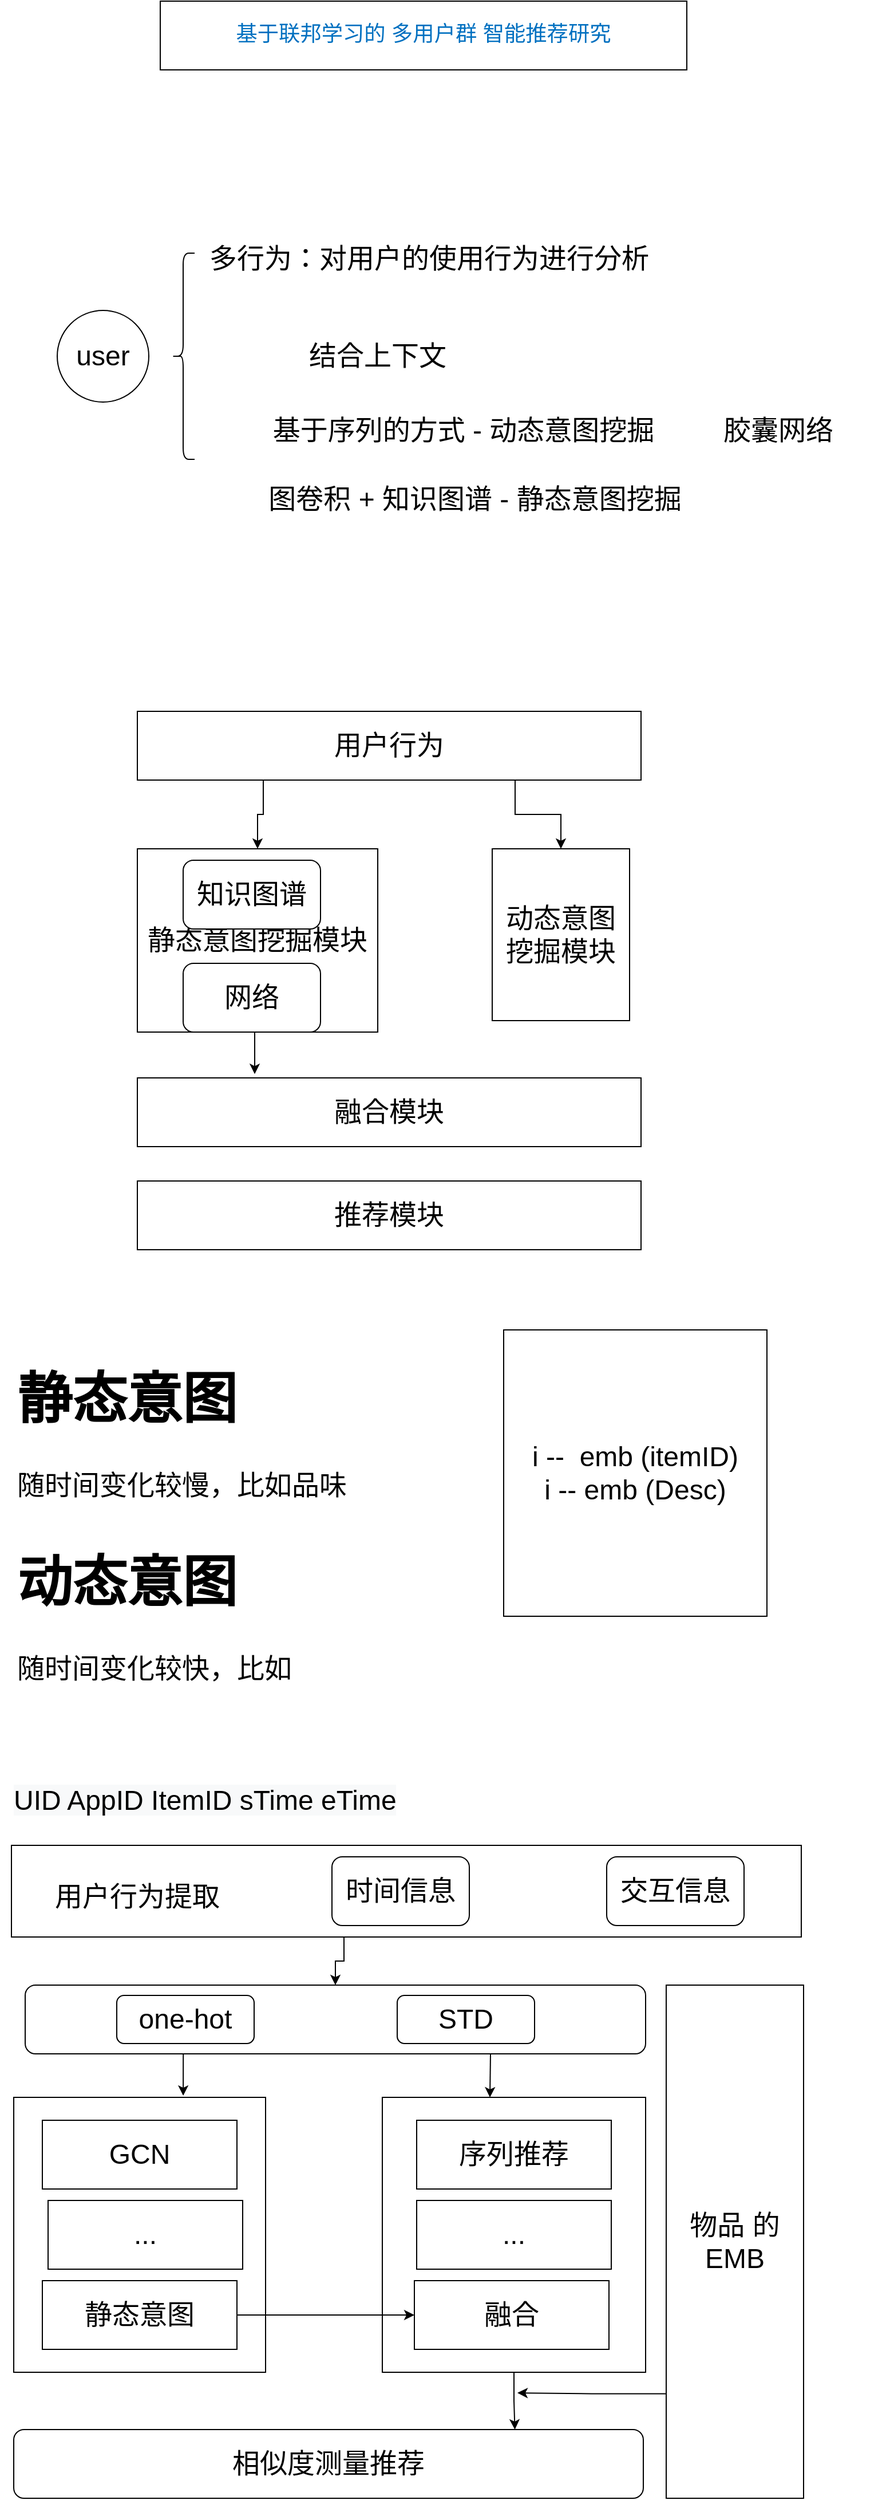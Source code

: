 <mxfile version="16.4.3" type="github">
  <diagram id="IA1i8buI-aFI4_hDsnJC" name="Page-1">
    <mxGraphModel dx="996" dy="686" grid="1" gridSize="10" guides="1" tooltips="1" connect="1" arrows="1" fold="1" page="1" pageScale="1" pageWidth="827" pageHeight="1169" math="0" shadow="0">
      <root>
        <mxCell id="0" />
        <mxCell id="1" parent="0" />
        <mxCell id="ibc0NBnqiwtrczAvd_Nn-1" value="&lt;p class=&quot;MsoNormal&quot; style=&quot;line-height: 22.0pt&quot;&gt;&lt;span style=&quot;font-size: 14.0pt ; color: #0070c0&quot;&gt;基于联邦学习的 多用户群 智能推荐研究&lt;/span&gt;&lt;span lang=&quot;EN-US&quot; style=&quot;font-size: 14.0pt ; font-family: &amp;#34;times new roman&amp;#34; , serif ; color: #0070c0&quot;&gt;&lt;/span&gt;&lt;/p&gt;" style="rounded=0;whiteSpace=wrap;html=1;" vertex="1" parent="1">
          <mxGeometry x="170" y="50" width="460" height="60" as="geometry" />
        </mxCell>
        <mxCell id="ibc0NBnqiwtrczAvd_Nn-2" value="&lt;font style=&quot;font-size: 24px&quot;&gt;user&lt;/font&gt;" style="ellipse;whiteSpace=wrap;html=1;aspect=fixed;" vertex="1" parent="1">
          <mxGeometry x="80" y="320" width="80" height="80" as="geometry" />
        </mxCell>
        <mxCell id="ibc0NBnqiwtrczAvd_Nn-3" value="" style="shape=curlyBracket;whiteSpace=wrap;html=1;rounded=1;fontSize=24;" vertex="1" parent="1">
          <mxGeometry x="180" y="270" width="20" height="180" as="geometry" />
        </mxCell>
        <mxCell id="ibc0NBnqiwtrczAvd_Nn-4" value="多行为：对用户的使用行为进行分析" style="text;html=1;strokeColor=none;fillColor=none;align=center;verticalAlign=middle;whiteSpace=wrap;rounded=0;fontSize=24;" vertex="1" parent="1">
          <mxGeometry x="170" y="250" width="470" height="50" as="geometry" />
        </mxCell>
        <mxCell id="ibc0NBnqiwtrczAvd_Nn-5" value="结合上下文" style="text;html=1;strokeColor=none;fillColor=none;align=center;verticalAlign=middle;whiteSpace=wrap;rounded=0;fontSize=24;" vertex="1" parent="1">
          <mxGeometry x="240" y="345" width="240" height="30" as="geometry" />
        </mxCell>
        <mxCell id="ibc0NBnqiwtrczAvd_Nn-6" value="基于序列的方式 - 动态意图挖掘" style="text;html=1;strokeColor=none;fillColor=none;align=center;verticalAlign=middle;whiteSpace=wrap;rounded=0;fontSize=24;" vertex="1" parent="1">
          <mxGeometry x="250" y="400" width="370" height="50" as="geometry" />
        </mxCell>
        <mxCell id="ibc0NBnqiwtrczAvd_Nn-7" value="图卷积 + 知识图谱 - 静态意图挖掘" style="text;html=1;strokeColor=none;fillColor=none;align=center;verticalAlign=middle;whiteSpace=wrap;rounded=0;fontSize=24;" vertex="1" parent="1">
          <mxGeometry x="230" y="470" width="430" height="30" as="geometry" />
        </mxCell>
        <mxCell id="ibc0NBnqiwtrczAvd_Nn-9" value="胶囊网络" style="text;html=1;strokeColor=none;fillColor=none;align=center;verticalAlign=middle;whiteSpace=wrap;rounded=0;fontSize=24;" vertex="1" parent="1">
          <mxGeometry x="610" y="410" width="200" height="30" as="geometry" />
        </mxCell>
        <mxCell id="ibc0NBnqiwtrczAvd_Nn-17" style="edgeStyle=orthogonalEdgeStyle;rounded=0;orthogonalLoop=1;jettySize=auto;html=1;exitX=0.25;exitY=1;exitDx=0;exitDy=0;entryX=0.5;entryY=0;entryDx=0;entryDy=0;fontSize=24;" edge="1" parent="1" source="ibc0NBnqiwtrczAvd_Nn-10" target="ibc0NBnqiwtrczAvd_Nn-11">
          <mxGeometry relative="1" as="geometry" />
        </mxCell>
        <mxCell id="ibc0NBnqiwtrczAvd_Nn-18" style="edgeStyle=orthogonalEdgeStyle;rounded=0;orthogonalLoop=1;jettySize=auto;html=1;exitX=0.75;exitY=1;exitDx=0;exitDy=0;entryX=0.5;entryY=0;entryDx=0;entryDy=0;fontSize=24;" edge="1" parent="1" source="ibc0NBnqiwtrczAvd_Nn-10" target="ibc0NBnqiwtrczAvd_Nn-12">
          <mxGeometry relative="1" as="geometry" />
        </mxCell>
        <mxCell id="ibc0NBnqiwtrczAvd_Nn-10" value="用户行为" style="rounded=0;whiteSpace=wrap;html=1;fontSize=24;" vertex="1" parent="1">
          <mxGeometry x="150" y="670" width="440" height="60" as="geometry" />
        </mxCell>
        <mxCell id="ibc0NBnqiwtrczAvd_Nn-11" value="静态意图挖掘模块" style="rounded=0;whiteSpace=wrap;html=1;fontSize=24;" vertex="1" parent="1">
          <mxGeometry x="150" y="790" width="210" height="160" as="geometry" />
        </mxCell>
        <mxCell id="ibc0NBnqiwtrczAvd_Nn-12" value="动态意图挖掘模块" style="rounded=0;whiteSpace=wrap;html=1;fontSize=24;" vertex="1" parent="1">
          <mxGeometry x="460" y="790" width="120" height="150" as="geometry" />
        </mxCell>
        <mxCell id="ibc0NBnqiwtrczAvd_Nn-13" value="融合模块" style="rounded=0;whiteSpace=wrap;html=1;fontSize=24;" vertex="1" parent="1">
          <mxGeometry x="150" y="990" width="440" height="60" as="geometry" />
        </mxCell>
        <mxCell id="ibc0NBnqiwtrczAvd_Nn-14" value="推荐模块" style="rounded=0;whiteSpace=wrap;html=1;fontSize=24;" vertex="1" parent="1">
          <mxGeometry x="150" y="1080" width="440" height="60" as="geometry" />
        </mxCell>
        <mxCell id="ibc0NBnqiwtrczAvd_Nn-15" value="知识图谱" style="rounded=1;whiteSpace=wrap;html=1;fontSize=24;" vertex="1" parent="1">
          <mxGeometry x="190" y="800" width="120" height="60" as="geometry" />
        </mxCell>
        <mxCell id="ibc0NBnqiwtrczAvd_Nn-19" style="edgeStyle=orthogonalEdgeStyle;rounded=0;orthogonalLoop=1;jettySize=auto;html=1;exitX=0.5;exitY=1;exitDx=0;exitDy=0;entryX=0.233;entryY=-0.056;entryDx=0;entryDy=0;entryPerimeter=0;fontSize=24;" edge="1" parent="1" source="ibc0NBnqiwtrczAvd_Nn-16" target="ibc0NBnqiwtrczAvd_Nn-13">
          <mxGeometry relative="1" as="geometry" />
        </mxCell>
        <mxCell id="ibc0NBnqiwtrczAvd_Nn-16" value="网络" style="rounded=1;whiteSpace=wrap;html=1;fontSize=24;" vertex="1" parent="1">
          <mxGeometry x="190" y="890" width="120" height="60" as="geometry" />
        </mxCell>
        <mxCell id="ibc0NBnqiwtrczAvd_Nn-21" value="" style="rounded=0;whiteSpace=wrap;html=1;fontSize=24;" vertex="1" parent="1">
          <mxGeometry x="40" y="1660" width="690" height="80" as="geometry" />
        </mxCell>
        <mxCell id="ibc0NBnqiwtrczAvd_Nn-29" value="" style="edgeStyle=orthogonalEdgeStyle;rounded=0;orthogonalLoop=1;jettySize=auto;html=1;fontSize=24;exitX=0.421;exitY=1;exitDx=0;exitDy=0;exitPerimeter=0;" edge="1" parent="1" source="ibc0NBnqiwtrczAvd_Nn-21" target="ibc0NBnqiwtrczAvd_Nn-28">
          <mxGeometry relative="1" as="geometry">
            <mxPoint x="331" y="1750" as="sourcePoint" />
          </mxGeometry>
        </mxCell>
        <mxCell id="ibc0NBnqiwtrczAvd_Nn-23" value="交互信息" style="rounded=1;whiteSpace=wrap;html=1;fontSize=24;" vertex="1" parent="1">
          <mxGeometry x="560" y="1670" width="120" height="60" as="geometry" />
        </mxCell>
        <mxCell id="ibc0NBnqiwtrczAvd_Nn-24" value="时间信息" style="rounded=1;whiteSpace=wrap;html=1;fontSize=24;" vertex="1" parent="1">
          <mxGeometry x="320" y="1670" width="120" height="60" as="geometry" />
        </mxCell>
        <mxCell id="ibc0NBnqiwtrczAvd_Nn-25" value="" style="rounded=0;whiteSpace=wrap;html=1;fontSize=24;" vertex="1" parent="1">
          <mxGeometry x="42" y="1880" width="220" height="240" as="geometry" />
        </mxCell>
        <mxCell id="ibc0NBnqiwtrczAvd_Nn-40" style="edgeStyle=orthogonalEdgeStyle;rounded=0;orthogonalLoop=1;jettySize=auto;html=1;exitX=0.5;exitY=1;exitDx=0;exitDy=0;entryX=0.796;entryY=0;entryDx=0;entryDy=0;entryPerimeter=0;fontSize=24;" edge="1" parent="1" source="ibc0NBnqiwtrczAvd_Nn-26" target="ibc0NBnqiwtrczAvd_Nn-39">
          <mxGeometry relative="1" as="geometry" />
        </mxCell>
        <mxCell id="ibc0NBnqiwtrczAvd_Nn-26" value="" style="rounded=0;whiteSpace=wrap;html=1;fontSize=24;" vertex="1" parent="1">
          <mxGeometry x="364" y="1880" width="230" height="240" as="geometry" />
        </mxCell>
        <mxCell id="ibc0NBnqiwtrczAvd_Nn-27" value="序列推荐" style="rounded=0;whiteSpace=wrap;html=1;fontSize=24;" vertex="1" parent="1">
          <mxGeometry x="394" y="1900" width="170" height="60" as="geometry" />
        </mxCell>
        <mxCell id="ibc0NBnqiwtrczAvd_Nn-33" style="edgeStyle=orthogonalEdgeStyle;rounded=0;orthogonalLoop=1;jettySize=auto;html=1;exitX=0.25;exitY=1;exitDx=0;exitDy=0;entryX=0.673;entryY=-0.006;entryDx=0;entryDy=0;entryPerimeter=0;fontSize=24;" edge="1" parent="1" source="ibc0NBnqiwtrczAvd_Nn-28" target="ibc0NBnqiwtrczAvd_Nn-25">
          <mxGeometry relative="1" as="geometry" />
        </mxCell>
        <mxCell id="ibc0NBnqiwtrczAvd_Nn-34" style="edgeStyle=orthogonalEdgeStyle;rounded=0;orthogonalLoop=1;jettySize=auto;html=1;exitX=0.75;exitY=1;exitDx=0;exitDy=0;fontSize=24;" edge="1" parent="1" source="ibc0NBnqiwtrczAvd_Nn-28">
          <mxGeometry relative="1" as="geometry">
            <mxPoint x="458" y="1880" as="targetPoint" />
          </mxGeometry>
        </mxCell>
        <mxCell id="ibc0NBnqiwtrczAvd_Nn-28" value="" style="rounded=1;whiteSpace=wrap;html=1;fontSize=24;" vertex="1" parent="1">
          <mxGeometry x="52" y="1782" width="542" height="60" as="geometry" />
        </mxCell>
        <mxCell id="ibc0NBnqiwtrczAvd_Nn-30" value="..." style="rounded=0;whiteSpace=wrap;html=1;fontSize=24;" vertex="1" parent="1">
          <mxGeometry x="394" y="1970" width="170" height="60" as="geometry" />
        </mxCell>
        <mxCell id="ibc0NBnqiwtrczAvd_Nn-31" value="融合" style="rounded=0;whiteSpace=wrap;html=1;fontSize=24;" vertex="1" parent="1">
          <mxGeometry x="392" y="2040" width="170" height="60" as="geometry" />
        </mxCell>
        <mxCell id="ibc0NBnqiwtrczAvd_Nn-32" value="GCN" style="rounded=0;whiteSpace=wrap;html=1;fontSize=24;" vertex="1" parent="1">
          <mxGeometry x="67" y="1900" width="170" height="60" as="geometry" />
        </mxCell>
        <mxCell id="ibc0NBnqiwtrczAvd_Nn-35" value="&lt;h1&gt;静态意图&lt;/h1&gt;&lt;div&gt;随时间变化较慢，比如品味&lt;/div&gt;" style="text;html=1;strokeColor=none;fillColor=none;spacing=5;spacingTop=-20;whiteSpace=wrap;overflow=hidden;rounded=0;fontSize=24;" vertex="1" parent="1">
          <mxGeometry x="40" y="1220" width="490" height="160" as="geometry" />
        </mxCell>
        <mxCell id="ibc0NBnqiwtrczAvd_Nn-36" value="&lt;h1&gt;动态意图&lt;/h1&gt;&lt;div&gt;随时间变化较快，比如&lt;/div&gt;&lt;div&gt;&lt;br&gt;&lt;/div&gt;&lt;div&gt;&lt;br&gt;&lt;/div&gt;" style="text;html=1;strokeColor=none;fillColor=none;spacing=5;spacingTop=-20;whiteSpace=wrap;overflow=hidden;rounded=0;fontSize=24;" vertex="1" parent="1">
          <mxGeometry x="40" y="1380" width="490" height="140" as="geometry" />
        </mxCell>
        <mxCell id="ibc0NBnqiwtrczAvd_Nn-38" style="edgeStyle=orthogonalEdgeStyle;rounded=0;orthogonalLoop=1;jettySize=auto;html=1;exitX=1;exitY=0.5;exitDx=0;exitDy=0;entryX=0;entryY=0.5;entryDx=0;entryDy=0;fontSize=14;" edge="1" parent="1" source="ibc0NBnqiwtrczAvd_Nn-37" target="ibc0NBnqiwtrczAvd_Nn-31">
          <mxGeometry relative="1" as="geometry" />
        </mxCell>
        <mxCell id="ibc0NBnqiwtrczAvd_Nn-37" value="静态意图" style="rounded=0;whiteSpace=wrap;html=1;fontSize=24;" vertex="1" parent="1">
          <mxGeometry x="67" y="2040" width="170" height="60" as="geometry" />
        </mxCell>
        <mxCell id="ibc0NBnqiwtrczAvd_Nn-39" value="&lt;font style=&quot;font-size: 24px&quot;&gt;相似度测量推荐&lt;/font&gt;" style="rounded=1;whiteSpace=wrap;html=1;fontSize=14;" vertex="1" parent="1">
          <mxGeometry x="42" y="2170" width="550" height="60" as="geometry" />
        </mxCell>
        <mxCell id="ibc0NBnqiwtrczAvd_Nn-52" style="edgeStyle=orthogonalEdgeStyle;rounded=0;orthogonalLoop=1;jettySize=auto;html=1;exitX=0;exitY=0.823;exitDx=0;exitDy=0;fontSize=24;exitPerimeter=0;" edge="1" parent="1">
          <mxGeometry relative="1" as="geometry">
            <mxPoint x="482" y="2138" as="targetPoint" />
            <mxPoint x="612" y="2138.704" as="sourcePoint" />
            <Array as="points">
              <mxPoint x="547" y="2138" />
            </Array>
          </mxGeometry>
        </mxCell>
        <mxCell id="ibc0NBnqiwtrczAvd_Nn-41" value="物品 的 EMB" style="rounded=0;whiteSpace=wrap;html=1;fontSize=24;" vertex="1" parent="1">
          <mxGeometry x="612" y="1782" width="120" height="448" as="geometry" />
        </mxCell>
        <mxCell id="ibc0NBnqiwtrczAvd_Nn-44" value="..." style="rounded=0;whiteSpace=wrap;html=1;fontSize=24;" vertex="1" parent="1">
          <mxGeometry x="72" y="1970" width="170" height="60" as="geometry" />
        </mxCell>
        <mxCell id="ibc0NBnqiwtrczAvd_Nn-46" value="用户行为提取" style="text;html=1;strokeColor=none;fillColor=none;align=center;verticalAlign=middle;whiteSpace=wrap;rounded=0;fontSize=24;" vertex="1" parent="1">
          <mxGeometry x="30" y="1690" width="240" height="30" as="geometry" />
        </mxCell>
        <mxCell id="ibc0NBnqiwtrczAvd_Nn-47" value="one-hot" style="rounded=1;whiteSpace=wrap;html=1;fontSize=24;" vertex="1" parent="1">
          <mxGeometry x="132" y="1791" width="120" height="42" as="geometry" />
        </mxCell>
        <mxCell id="ibc0NBnqiwtrczAvd_Nn-48" value="STD" style="rounded=1;whiteSpace=wrap;html=1;fontSize=24;" vertex="1" parent="1">
          <mxGeometry x="377" y="1791" width="120" height="42" as="geometry" />
        </mxCell>
        <mxCell id="ibc0NBnqiwtrczAvd_Nn-50" value="&lt;span style=&quot;color: rgb(0 , 0 , 0) ; font-family: &amp;#34;helvetica&amp;#34; ; font-size: 24px ; font-style: normal ; font-weight: 400 ; letter-spacing: normal ; text-align: left ; text-indent: 0px ; text-transform: none ; word-spacing: 0px ; background-color: rgb(248 , 249 , 250) ; display: inline ; float: none&quot;&gt;UID AppID ItemID sTime eTime&lt;/span&gt;" style="text;whiteSpace=wrap;html=1;fontSize=24;" vertex="1" parent="1">
          <mxGeometry x="40" y="1600" width="470" height="40" as="geometry" />
        </mxCell>
        <mxCell id="ibc0NBnqiwtrczAvd_Nn-51" value="i --&amp;nbsp; emb (itemID)&lt;br&gt;i -- emb (Desc)" style="rounded=0;whiteSpace=wrap;html=1;fontSize=24;" vertex="1" parent="1">
          <mxGeometry x="470" y="1210" width="230" height="250" as="geometry" />
        </mxCell>
      </root>
    </mxGraphModel>
  </diagram>
</mxfile>
